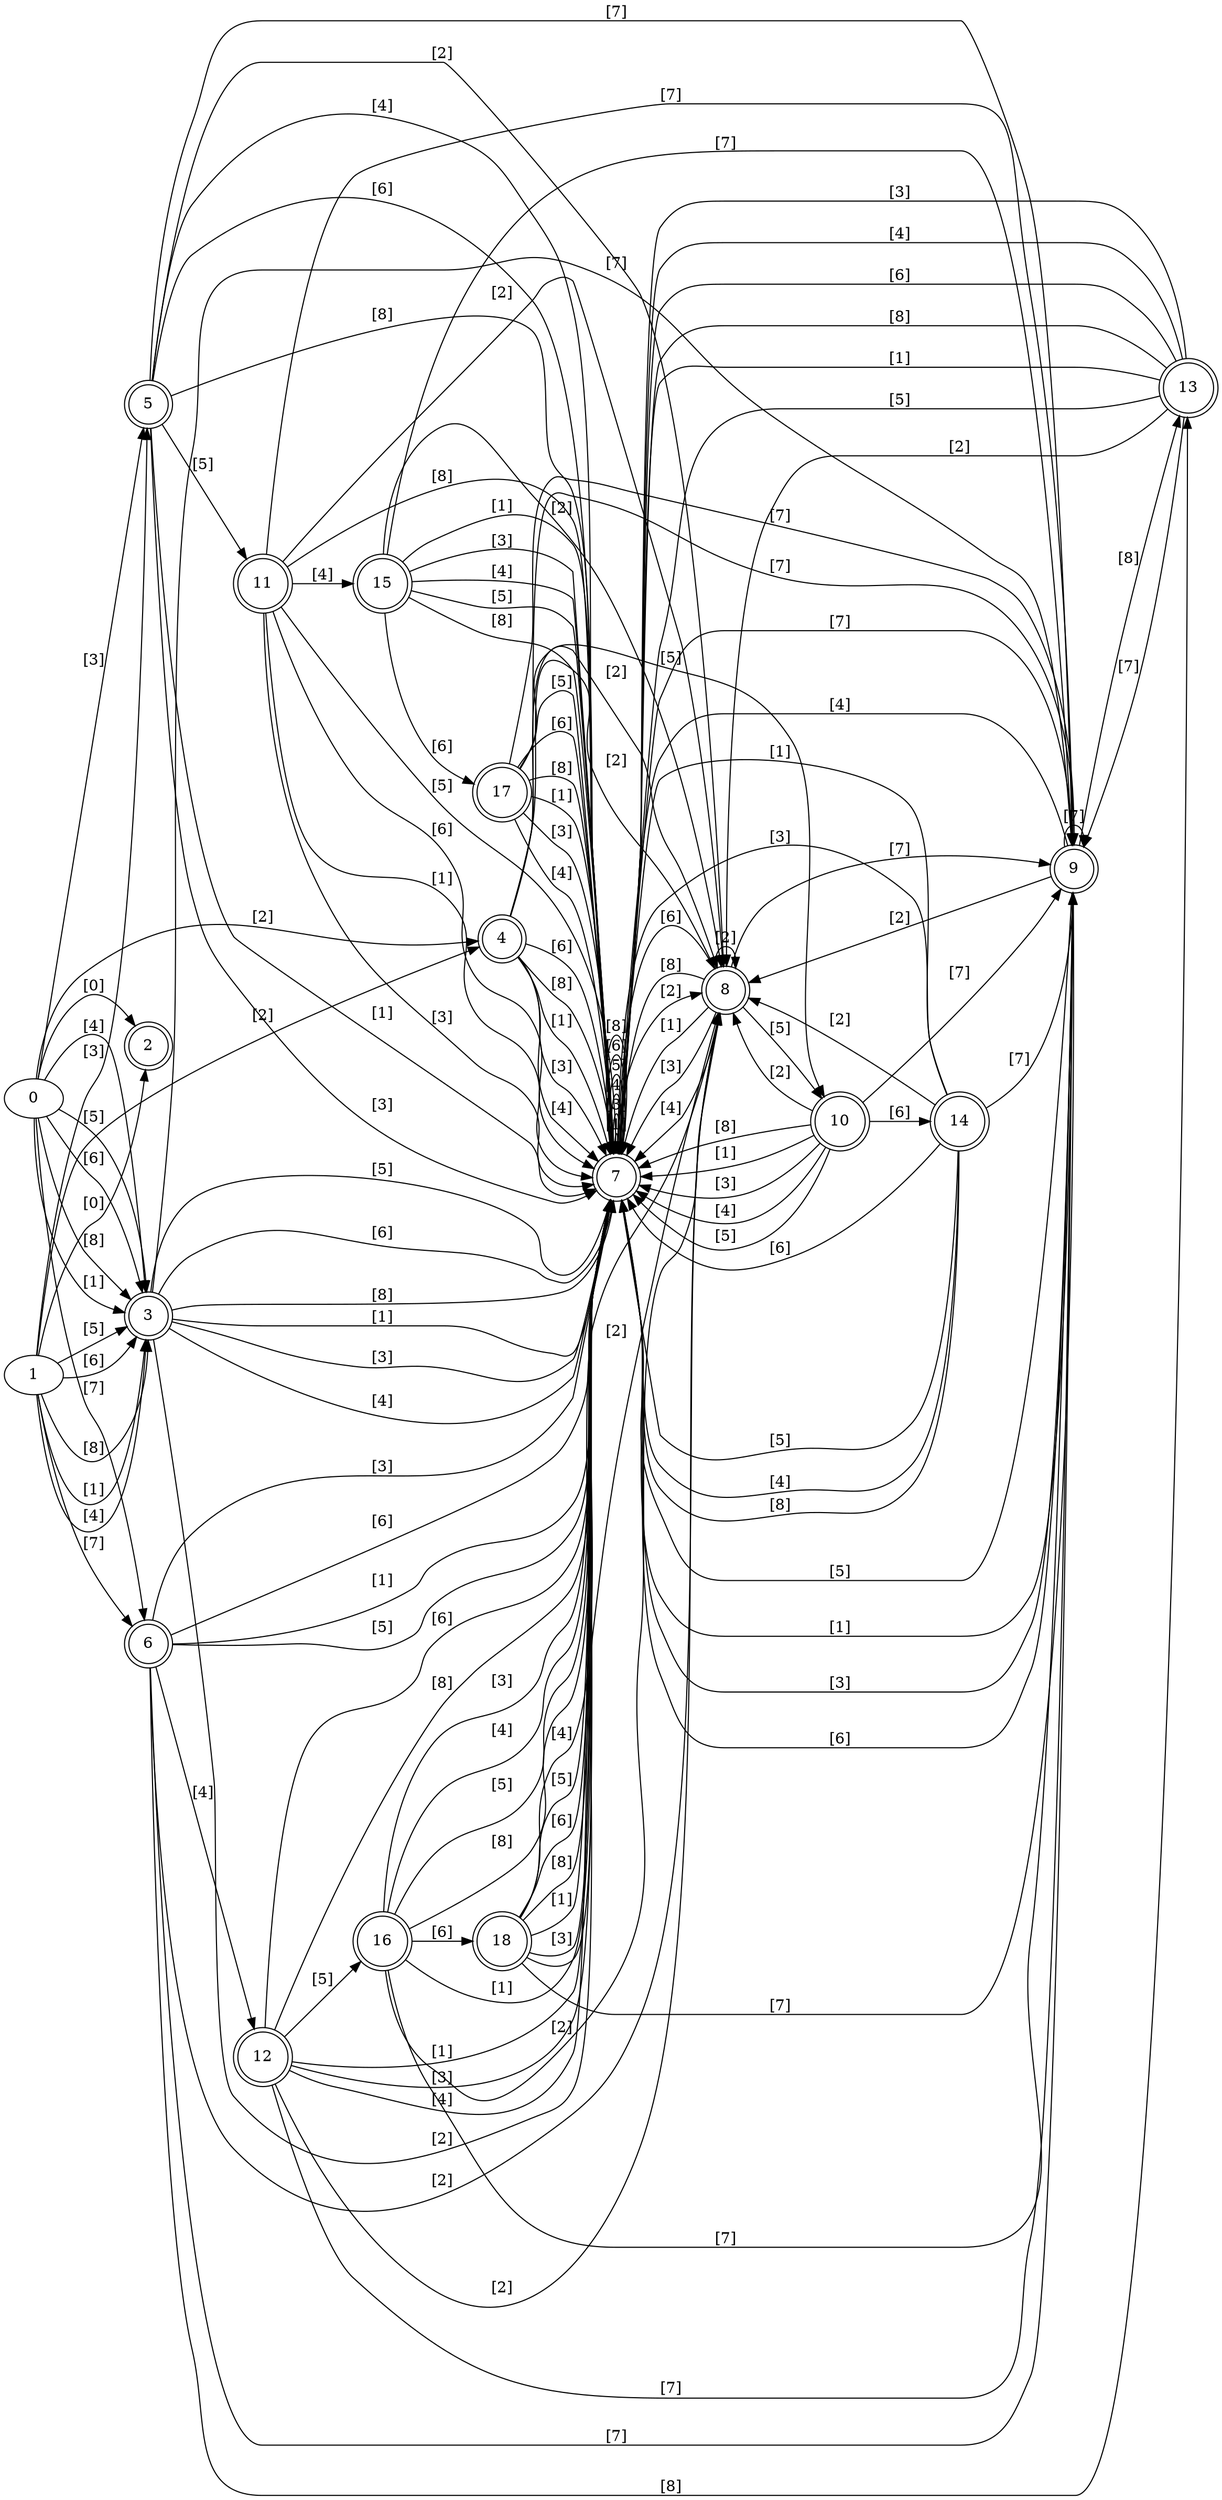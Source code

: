 digraph DFA {
rankdir = LR
2 [shape = doublecircle]
3 [shape = doublecircle]
4 [shape = doublecircle]
5 [shape = doublecircle]
6 [shape = doublecircle]
7 [shape = doublecircle]
8 [shape = doublecircle]
9 [shape = doublecircle]
10 [shape = doublecircle]
11 [shape = doublecircle]
12 [shape = doublecircle]
13 [shape = doublecircle]
14 [shape = doublecircle]
15 [shape = doublecircle]
16 [shape = doublecircle]
17 [shape = doublecircle]
18 [shape = doublecircle]
0 -> 2 [label="[0]"]
0 -> 3 [label="[1]"]
0 -> 4 [label="[2]"]
0 -> 5 [label="[3]"]
0 -> 3 [label="[4]"]
0 -> 3 [label="[5]"]
0 -> 3 [label="[6]"]
0 -> 6 [label="[7]"]
0 -> 3 [label="[8]"]
1 -> 2 [label="[0]"]
1 -> 3 [label="[1]"]
1 -> 4 [label="[2]"]
1 -> 5 [label="[3]"]
1 -> 3 [label="[4]"]
1 -> 3 [label="[5]"]
1 -> 3 [label="[6]"]
1 -> 6 [label="[7]"]
1 -> 3 [label="[8]"]
3 -> 7 [label="[1]"]
3 -> 8 [label="[2]"]
3 -> 7 [label="[3]"]
3 -> 7 [label="[4]"]
3 -> 7 [label="[5]"]
3 -> 7 [label="[6]"]
3 -> 9 [label="[7]"]
3 -> 7 [label="[8]"]
4 -> 7 [label="[1]"]
4 -> 8 [label="[2]"]
4 -> 7 [label="[3]"]
4 -> 7 [label="[4]"]
4 -> 10 [label="[5]"]
4 -> 7 [label="[6]"]
4 -> 9 [label="[7]"]
4 -> 7 [label="[8]"]
5 -> 7 [label="[1]"]
5 -> 8 [label="[2]"]
5 -> 7 [label="[3]"]
5 -> 7 [label="[4]"]
5 -> 11 [label="[5]"]
5 -> 7 [label="[6]"]
5 -> 9 [label="[7]"]
5 -> 7 [label="[8]"]
6 -> 7 [label="[1]"]
6 -> 8 [label="[2]"]
6 -> 7 [label="[3]"]
6 -> 12 [label="[4]"]
6 -> 7 [label="[5]"]
6 -> 7 [label="[6]"]
6 -> 9 [label="[7]"]
6 -> 13 [label="[8]"]
7 -> 7 [label="[1]"]
7 -> 8 [label="[2]"]
7 -> 7 [label="[3]"]
7 -> 7 [label="[4]"]
7 -> 7 [label="[5]"]
7 -> 7 [label="[6]"]
7 -> 9 [label="[7]"]
7 -> 7 [label="[8]"]
8 -> 7 [label="[1]"]
8 -> 8 [label="[2]"]
8 -> 7 [label="[3]"]
8 -> 7 [label="[4]"]
8 -> 10 [label="[5]"]
8 -> 7 [label="[6]"]
8 -> 9 [label="[7]"]
8 -> 7 [label="[8]"]
9 -> 7 [label="[1]"]
9 -> 8 [label="[2]"]
9 -> 7 [label="[3]"]
9 -> 7 [label="[4]"]
9 -> 7 [label="[5]"]
9 -> 7 [label="[6]"]
9 -> 9 [label="[7]"]
9 -> 13 [label="[8]"]
10 -> 7 [label="[1]"]
10 -> 8 [label="[2]"]
10 -> 7 [label="[3]"]
10 -> 7 [label="[4]"]
10 -> 7 [label="[5]"]
10 -> 14 [label="[6]"]
10 -> 9 [label="[7]"]
10 -> 7 [label="[8]"]
11 -> 7 [label="[1]"]
11 -> 8 [label="[2]"]
11 -> 7 [label="[3]"]
11 -> 15 [label="[4]"]
11 -> 7 [label="[5]"]
11 -> 7 [label="[6]"]
11 -> 9 [label="[7]"]
11 -> 7 [label="[8]"]
12 -> 7 [label="[1]"]
12 -> 8 [label="[2]"]
12 -> 7 [label="[3]"]
12 -> 7 [label="[4]"]
12 -> 16 [label="[5]"]
12 -> 7 [label="[6]"]
12 -> 9 [label="[7]"]
12 -> 7 [label="[8]"]
13 -> 7 [label="[1]"]
13 -> 8 [label="[2]"]
13 -> 7 [label="[3]"]
13 -> 7 [label="[4]"]
13 -> 7 [label="[5]"]
13 -> 7 [label="[6]"]
13 -> 9 [label="[7]"]
13 -> 7 [label="[8]"]
14 -> 7 [label="[1]"]
14 -> 8 [label="[2]"]
14 -> 7 [label="[3]"]
14 -> 7 [label="[4]"]
14 -> 7 [label="[5]"]
14 -> 7 [label="[6]"]
14 -> 9 [label="[7]"]
14 -> 7 [label="[8]"]
15 -> 7 [label="[1]"]
15 -> 8 [label="[2]"]
15 -> 7 [label="[3]"]
15 -> 7 [label="[4]"]
15 -> 7 [label="[5]"]
15 -> 17 [label="[6]"]
15 -> 9 [label="[7]"]
15 -> 7 [label="[8]"]
16 -> 7 [label="[1]"]
16 -> 8 [label="[2]"]
16 -> 7 [label="[3]"]
16 -> 7 [label="[4]"]
16 -> 7 [label="[5]"]
16 -> 18 [label="[6]"]
16 -> 9 [label="[7]"]
16 -> 7 [label="[8]"]
17 -> 7 [label="[1]"]
17 -> 8 [label="[2]"]
17 -> 7 [label="[3]"]
17 -> 7 [label="[4]"]
17 -> 7 [label="[5]"]
17 -> 7 [label="[6]"]
17 -> 9 [label="[7]"]
17 -> 7 [label="[8]"]
18 -> 7 [label="[1]"]
18 -> 8 [label="[2]"]
18 -> 7 [label="[3]"]
18 -> 7 [label="[4]"]
18 -> 7 [label="[5]"]
18 -> 7 [label="[6]"]
18 -> 9 [label="[7]"]
18 -> 7 [label="[8]"]
}

